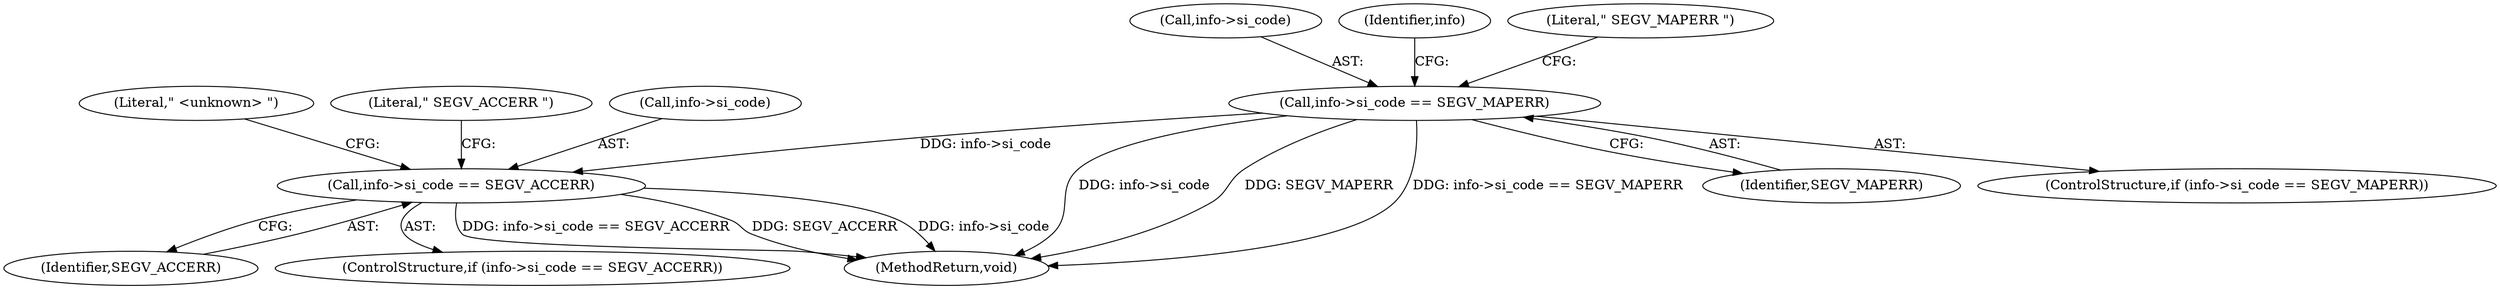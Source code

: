 digraph "0_Chrome_805eabb91d386c86bd64336c7643f6dfa864151d@pointer" {
"1000317" [label="(Call,info->si_code == SEGV_MAPERR)"];
"1000326" [label="(Call,info->si_code == SEGV_ACCERR)"];
"1000317" [label="(Call,info->si_code == SEGV_MAPERR)"];
"1000330" [label="(Identifier,SEGV_ACCERR)"];
"1000325" [label="(ControlStructure,if (info->si_code == SEGV_ACCERR))"];
"1000445" [label="(MethodReturn,void)"];
"1000326" [label="(Call,info->si_code == SEGV_ACCERR)"];
"1000321" [label="(Identifier,SEGV_MAPERR)"];
"1000318" [label="(Call,info->si_code)"];
"1000316" [label="(ControlStructure,if (info->si_code == SEGV_MAPERR))"];
"1000328" [label="(Identifier,info)"];
"1000335" [label="(Literal,\" <unknown> \")"];
"1000323" [label="(Literal,\" SEGV_MAPERR \")"];
"1000332" [label="(Literal,\" SEGV_ACCERR \")"];
"1000327" [label="(Call,info->si_code)"];
"1000317" -> "1000316"  [label="AST: "];
"1000317" -> "1000321"  [label="CFG: "];
"1000318" -> "1000317"  [label="AST: "];
"1000321" -> "1000317"  [label="AST: "];
"1000323" -> "1000317"  [label="CFG: "];
"1000328" -> "1000317"  [label="CFG: "];
"1000317" -> "1000445"  [label="DDG: info->si_code"];
"1000317" -> "1000445"  [label="DDG: SEGV_MAPERR"];
"1000317" -> "1000445"  [label="DDG: info->si_code == SEGV_MAPERR"];
"1000317" -> "1000326"  [label="DDG: info->si_code"];
"1000326" -> "1000325"  [label="AST: "];
"1000326" -> "1000330"  [label="CFG: "];
"1000327" -> "1000326"  [label="AST: "];
"1000330" -> "1000326"  [label="AST: "];
"1000332" -> "1000326"  [label="CFG: "];
"1000335" -> "1000326"  [label="CFG: "];
"1000326" -> "1000445"  [label="DDG: info->si_code == SEGV_ACCERR"];
"1000326" -> "1000445"  [label="DDG: SEGV_ACCERR"];
"1000326" -> "1000445"  [label="DDG: info->si_code"];
}
